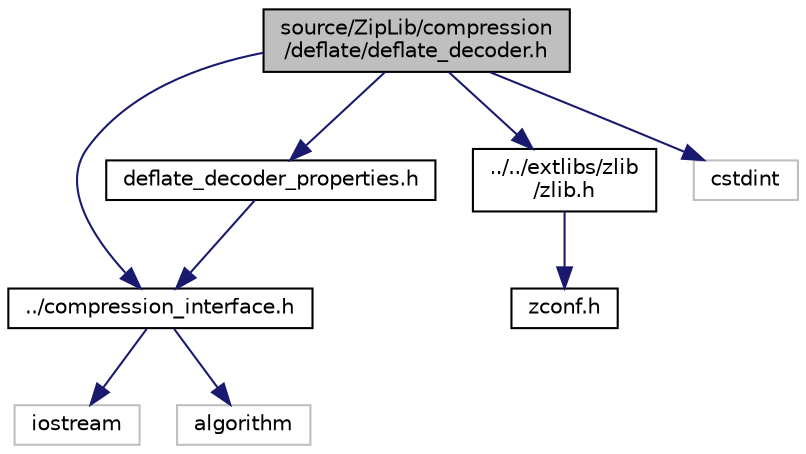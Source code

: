 digraph "source/ZipLib/compression/deflate/deflate_decoder.h"
{
 // LATEX_PDF_SIZE
  edge [fontname="Helvetica",fontsize="10",labelfontname="Helvetica",labelfontsize="10"];
  node [fontname="Helvetica",fontsize="10",shape=record];
  Node1 [label="source/ZipLib/compression\l/deflate/deflate_decoder.h",height=0.2,width=0.4,color="black", fillcolor="grey75", style="filled", fontcolor="black",tooltip=" "];
  Node1 -> Node2 [color="midnightblue",fontsize="10",style="solid"];
  Node2 [label="../compression_interface.h",height=0.2,width=0.4,color="black", fillcolor="white", style="filled",URL="$compression__interface_8h.html",tooltip=" "];
  Node2 -> Node3 [color="midnightblue",fontsize="10",style="solid"];
  Node3 [label="iostream",height=0.2,width=0.4,color="grey75", fillcolor="white", style="filled",tooltip=" "];
  Node2 -> Node4 [color="midnightblue",fontsize="10",style="solid"];
  Node4 [label="algorithm",height=0.2,width=0.4,color="grey75", fillcolor="white", style="filled",tooltip=" "];
  Node1 -> Node5 [color="midnightblue",fontsize="10",style="solid"];
  Node5 [label="deflate_decoder_properties.h",height=0.2,width=0.4,color="black", fillcolor="white", style="filled",URL="$deflate__decoder__properties_8h.html",tooltip=" "];
  Node5 -> Node2 [color="midnightblue",fontsize="10",style="solid"];
  Node1 -> Node6 [color="midnightblue",fontsize="10",style="solid"];
  Node6 [label="../../extlibs/zlib\l/zlib.h",height=0.2,width=0.4,color="black", fillcolor="white", style="filled",URL="$zlib_8h.html",tooltip=" "];
  Node6 -> Node7 [color="midnightblue",fontsize="10",style="solid"];
  Node7 [label="zconf.h",height=0.2,width=0.4,color="black", fillcolor="white", style="filled",URL="$zconf_8h.html",tooltip=" "];
  Node1 -> Node8 [color="midnightblue",fontsize="10",style="solid"];
  Node8 [label="cstdint",height=0.2,width=0.4,color="grey75", fillcolor="white", style="filled",tooltip=" "];
}
